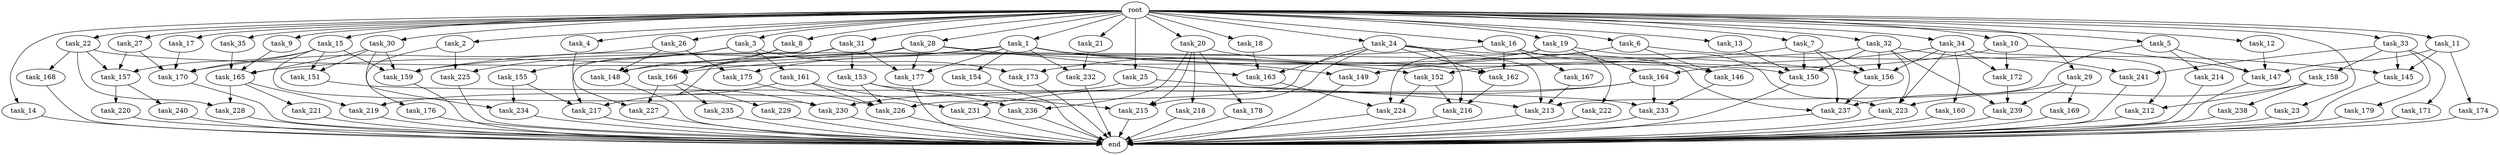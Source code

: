 digraph G {
  task_162 [size="7043746365.440001"];
  task_147 [size="16664473108.480000"];
  task_221 [size="343597383.680000"];
  task_240 [size="5497558138.880000"];
  task_15 [size="10.240000"];
  task_145 [size="15891378995.200001"];
  task_229 [size="4209067950.080000"];
  task_161 [size="4209067950.080000"];
  task_9 [size="10.240000"];
  task_163 [size="13915694039.040001"];
  task_215 [size="8418135900.160000"];
  task_4 [size="10.240000"];
  task_179 [size="8589934592.000000"];
  task_178 [size="773094113.280000"];
  task_166 [size="10479720202.240000"];
  task_13 [size="10.240000"];
  task_14 [size="10.240000"];
  task_174 [size="3092376453.120000"];
  task_32 [size="10.240000"];
  task_3 [size="10.240000"];
  task_159 [size="8504035246.080000"];
  task_5 [size="10.240000"];
  task_169 [size="8589934592.000000"];
  task_220 [size="5497558138.880000"];
  task_20 [size="10.240000"];
  task_155 [size="4209067950.080000"];
  task_213 [size="16234976378.880001"];
  task_22 [size="10.240000"];
  task_231 [size="10050223472.639999"];
  task_26 [size="10.240000"];
  task_28 [size="10.240000"];
  task_148 [size="9105330667.520000"];
  task_158 [size="8589934592.000000"];
  task_175 [size="9105330667.520000"];
  task_233 [size="11510512353.280001"];
  task_150 [size="8160437862.400001"];
  task_2 [size="10.240000"];
  task_172 [size="12799002542.080000"];
  task_7 [size="10.240000"];
  task_176 [size="773094113.280000"];
  task_25 [size="10.240000"];
  task_21 [size="10.240000"];
  task_31 [size="10.240000"];
  task_232 [size="10737418240.000000"];
  task_1 [size="10.240000"];
  task_23 [size="10.240000"];
  task_238 [size="2147483648.000000"];
  task_237 [size="24824910970.880001"];
  task_154 [size="2147483648.000000"];
  task_29 [size="10.240000"];
  task_173 [size="8418135900.160000"];
  task_236 [size="2920577761.280000"];
  task_217 [size="17008070492.160000"];
  task_24 [size="10.240000"];
  task_18 [size="10.240000"];
  task_218 [size="773094113.280000"];
  task_167 [size="773094113.280000"];
  task_226 [size="14946486190.080000"];
  task_170 [size="23965917511.680000"];
  task_157 [size="11510512353.280001"];
  task_165 [size="15290083573.760000"];
  task_230 [size="15375982919.680000"];
  task_149 [size="6356551598.080000"];
  task_19 [size="10.240000"];
  task_168 [size="3092376453.120000"];
  task_224 [size="14259291422.720001"];
  task_222 [size="773094113.280000"];
  task_177 [size="13314398617.600000"];
  task_164 [size="12799002542.080000"];
  task_16 [size="10.240000"];
  task_212 [size="10737418240.000000"];
  task_30 [size="10.240000"];
  task_17 [size="10.240000"];
  task_8 [size="10.240000"];
  task_12 [size="10.240000"];
  task_34 [size="10.240000"];
  root [size="0.000000"];
  task_216 [size="21045339750.400002"];
  task_214 [size="8589934592.000000"];
  end [size="0.000000"];
  task_152 [size="8418135900.160000"];
  task_151 [size="5583457484.800000"];
  task_156 [size="13657996001.280001"];
  task_219 [size="1717986918.400000"];
  task_27 [size="10.240000"];
  task_6 [size="10.240000"];
  task_35 [size="10.240000"];
  task_33 [size="10.240000"];
  task_241 [size="9363028705.280001"];
  task_225 [size="4982162063.360000"];
  task_239 [size="10737418240.000000"];
  task_228 [size="3435973836.800000"];
  task_234 [size="8332236554.240000"];
  task_10 [size="10.240000"];
  task_171 [size="8589934592.000000"];
  task_11 [size="10.240000"];
  task_227 [size="4552665333.760000"];
  task_153 [size="6957847019.520000"];
  task_146 [size="4982162063.360000"];
  task_223 [size="15719580303.360001"];
  task_235 [size="4209067950.080000"];
  task_160 [size="8589934592.000000"];

  task_162 -> task_216 [size="838860800.000000"];
  task_147 -> end [size="1.000000"];
  task_221 -> end [size="1.000000"];
  task_240 -> end [size="1.000000"];
  task_15 -> task_151 [size="411041792.000000"];
  task_15 -> task_157 [size="411041792.000000"];
  task_15 -> task_159 [size="411041792.000000"];
  task_15 -> task_230 [size="411041792.000000"];
  task_15 -> task_170 [size="411041792.000000"];
  task_145 -> end [size="1.000000"];
  task_229 -> end [size="1.000000"];
  task_161 -> task_231 [size="301989888.000000"];
  task_161 -> task_217 [size="301989888.000000"];
  task_161 -> task_226 [size="301989888.000000"];
  task_9 -> task_165 [size="411041792.000000"];
  task_163 -> task_224 [size="301989888.000000"];
  task_215 -> end [size="1.000000"];
  task_4 -> task_227 [size="33554432.000000"];
  task_179 -> end [size="1.000000"];
  task_178 -> end [size="1.000000"];
  task_166 -> task_235 [size="411041792.000000"];
  task_166 -> task_229 [size="411041792.000000"];
  task_166 -> task_227 [size="411041792.000000"];
  task_13 -> task_150 [size="209715200.000000"];
  task_14 -> end [size="1.000000"];
  task_174 -> end [size="1.000000"];
  task_32 -> task_239 [size="75497472.000000"];
  task_32 -> task_156 [size="75497472.000000"];
  task_32 -> task_148 [size="75497472.000000"];
  task_32 -> task_223 [size="75497472.000000"];
  task_32 -> task_150 [size="75497472.000000"];
  task_32 -> task_241 [size="75497472.000000"];
  task_3 -> task_155 [size="411041792.000000"];
  task_3 -> task_225 [size="411041792.000000"];
  task_3 -> task_161 [size="411041792.000000"];
  task_3 -> task_173 [size="411041792.000000"];
  task_159 -> end [size="1.000000"];
  task_5 -> task_147 [size="838860800.000000"];
  task_5 -> task_214 [size="838860800.000000"];
  task_5 -> task_213 [size="838860800.000000"];
  task_169 -> end [size="1.000000"];
  task_220 -> end [size="1.000000"];
  task_20 -> task_162 [size="75497472.000000"];
  task_20 -> task_178 [size="75497472.000000"];
  task_20 -> task_215 [size="75497472.000000"];
  task_20 -> task_218 [size="75497472.000000"];
  task_20 -> task_236 [size="75497472.000000"];
  task_155 -> task_217 [size="679477248.000000"];
  task_155 -> task_234 [size="679477248.000000"];
  task_213 -> end [size="1.000000"];
  task_22 -> task_168 [size="301989888.000000"];
  task_22 -> task_157 [size="301989888.000000"];
  task_22 -> task_228 [size="301989888.000000"];
  task_22 -> task_150 [size="301989888.000000"];
  task_231 -> end [size="1.000000"];
  task_26 -> task_175 [size="679477248.000000"];
  task_26 -> task_148 [size="679477248.000000"];
  task_26 -> task_170 [size="679477248.000000"];
  task_28 -> task_177 [size="411041792.000000"];
  task_28 -> task_230 [size="411041792.000000"];
  task_28 -> task_165 [size="411041792.000000"];
  task_28 -> task_152 [size="411041792.000000"];
  task_28 -> task_163 [size="411041792.000000"];
  task_148 -> end [size="1.000000"];
  task_158 -> task_223 [size="209715200.000000"];
  task_158 -> task_238 [size="209715200.000000"];
  task_158 -> task_212 [size="209715200.000000"];
  task_175 -> task_226 [size="411041792.000000"];
  task_233 -> end [size="1.000000"];
  task_150 -> end [size="1.000000"];
  task_2 -> task_225 [size="75497472.000000"];
  task_2 -> task_176 [size="75497472.000000"];
  task_172 -> task_239 [size="134217728.000000"];
  task_7 -> task_237 [size="209715200.000000"];
  task_7 -> task_150 [size="209715200.000000"];
  task_7 -> task_156 [size="209715200.000000"];
  task_7 -> task_166 [size="209715200.000000"];
  task_176 -> end [size="1.000000"];
  task_25 -> task_219 [size="134217728.000000"];
  task_25 -> task_213 [size="134217728.000000"];
  task_21 -> task_232 [size="838860800.000000"];
  task_31 -> task_217 [size="679477248.000000"];
  task_31 -> task_177 [size="679477248.000000"];
  task_31 -> task_153 [size="679477248.000000"];
  task_31 -> task_166 [size="679477248.000000"];
  task_232 -> end [size="1.000000"];
  task_1 -> task_232 [size="209715200.000000"];
  task_1 -> task_154 [size="209715200.000000"];
  task_1 -> task_149 [size="209715200.000000"];
  task_1 -> task_159 [size="209715200.000000"];
  task_1 -> task_177 [size="209715200.000000"];
  task_1 -> task_175 [size="209715200.000000"];
  task_1 -> task_156 [size="209715200.000000"];
  task_23 -> end [size="1.000000"];
  task_238 -> end [size="1.000000"];
  task_237 -> end [size="1.000000"];
  task_154 -> end [size="1.000000"];
  task_29 -> task_239 [size="838860800.000000"];
  task_29 -> task_169 [size="838860800.000000"];
  task_29 -> task_237 [size="838860800.000000"];
  task_173 -> end [size="1.000000"];
  task_236 -> end [size="1.000000"];
  task_217 -> end [size="1.000000"];
  task_24 -> task_162 [size="536870912.000000"];
  task_24 -> task_237 [size="536870912.000000"];
  task_24 -> task_226 [size="536870912.000000"];
  task_24 -> task_216 [size="536870912.000000"];
  task_24 -> task_215 [size="536870912.000000"];
  task_24 -> task_213 [size="536870912.000000"];
  task_24 -> task_163 [size="536870912.000000"];
  task_18 -> task_163 [size="411041792.000000"];
  task_218 -> end [size="1.000000"];
  task_167 -> task_213 [size="75497472.000000"];
  task_226 -> end [size="1.000000"];
  task_170 -> end [size="1.000000"];
  task_157 -> task_220 [size="536870912.000000"];
  task_157 -> task_240 [size="536870912.000000"];
  task_165 -> task_219 [size="33554432.000000"];
  task_165 -> task_221 [size="33554432.000000"];
  task_165 -> task_228 [size="33554432.000000"];
  task_230 -> end [size="1.000000"];
  task_149 -> end [size="1.000000"];
  task_19 -> task_223 [size="411041792.000000"];
  task_19 -> task_164 [size="411041792.000000"];
  task_19 -> task_224 [size="411041792.000000"];
  task_19 -> task_173 [size="411041792.000000"];
  task_168 -> end [size="1.000000"];
  task_224 -> end [size="1.000000"];
  task_222 -> end [size="1.000000"];
  task_177 -> end [size="1.000000"];
  task_164 -> task_231 [size="679477248.000000"];
  task_164 -> task_233 [size="679477248.000000"];
  task_164 -> task_230 [size="679477248.000000"];
  task_16 -> task_162 [size="75497472.000000"];
  task_16 -> task_167 [size="75497472.000000"];
  task_16 -> task_159 [size="75497472.000000"];
  task_16 -> task_222 [size="75497472.000000"];
  task_16 -> task_146 [size="75497472.000000"];
  task_212 -> end [size="1.000000"];
  task_30 -> task_151 [size="134217728.000000"];
  task_30 -> task_159 [size="134217728.000000"];
  task_30 -> task_165 [size="134217728.000000"];
  task_30 -> task_234 [size="134217728.000000"];
  task_17 -> task_170 [size="838860800.000000"];
  task_8 -> task_166 [size="134217728.000000"];
  task_8 -> task_148 [size="134217728.000000"];
  task_12 -> task_147 [size="75497472.000000"];
  task_34 -> task_156 [size="838860800.000000"];
  task_34 -> task_172 [size="838860800.000000"];
  task_34 -> task_212 [size="838860800.000000"];
  task_34 -> task_223 [size="838860800.000000"];
  task_34 -> task_164 [size="838860800.000000"];
  task_34 -> task_160 [size="838860800.000000"];
  root -> task_26 [size="1.000000"];
  root -> task_8 [size="1.000000"];
  root -> task_34 [size="1.000000"];
  root -> task_28 [size="1.000000"];
  root -> task_15 [size="1.000000"];
  root -> task_29 [size="1.000000"];
  root -> task_17 [size="1.000000"];
  root -> task_9 [size="1.000000"];
  root -> task_6 [size="1.000000"];
  root -> task_2 [size="1.000000"];
  root -> task_10 [size="1.000000"];
  root -> task_27 [size="1.000000"];
  root -> task_7 [size="1.000000"];
  root -> task_4 [size="1.000000"];
  root -> task_24 [size="1.000000"];
  root -> task_25 [size="1.000000"];
  root -> task_18 [size="1.000000"];
  root -> task_20 [size="1.000000"];
  root -> task_35 [size="1.000000"];
  root -> task_13 [size="1.000000"];
  root -> task_31 [size="1.000000"];
  root -> task_14 [size="1.000000"];
  root -> task_1 [size="1.000000"];
  root -> task_23 [size="1.000000"];
  root -> task_11 [size="1.000000"];
  root -> task_3 [size="1.000000"];
  root -> task_32 [size="1.000000"];
  root -> task_5 [size="1.000000"];
  root -> task_12 [size="1.000000"];
  root -> task_22 [size="1.000000"];
  root -> task_19 [size="1.000000"];
  root -> task_33 [size="1.000000"];
  root -> task_21 [size="1.000000"];
  root -> task_16 [size="1.000000"];
  root -> task_30 [size="1.000000"];
  task_216 -> end [size="1.000000"];
  task_214 -> end [size="1.000000"];
  task_152 -> task_216 [size="679477248.000000"];
  task_152 -> task_224 [size="679477248.000000"];
  task_151 -> task_233 [size="33554432.000000"];
  task_156 -> task_237 [size="838860800.000000"];
  task_219 -> end [size="1.000000"];
  task_27 -> task_157 [size="411041792.000000"];
  task_27 -> task_170 [size="411041792.000000"];
  task_6 -> task_145 [size="411041792.000000"];
  task_6 -> task_149 [size="411041792.000000"];
  task_6 -> task_146 [size="411041792.000000"];
  task_35 -> task_165 [size="536870912.000000"];
  task_33 -> task_158 [size="838860800.000000"];
  task_33 -> task_179 [size="838860800.000000"];
  task_33 -> task_145 [size="838860800.000000"];
  task_33 -> task_171 [size="838860800.000000"];
  task_33 -> task_241 [size="838860800.000000"];
  task_241 -> end [size="1.000000"];
  task_225 -> end [size="1.000000"];
  task_239 -> end [size="1.000000"];
  task_228 -> end [size="1.000000"];
  task_234 -> end [size="1.000000"];
  task_10 -> task_147 [size="411041792.000000"];
  task_10 -> task_172 [size="411041792.000000"];
  task_10 -> task_152 [size="411041792.000000"];
  task_171 -> end [size="1.000000"];
  task_11 -> task_145 [size="301989888.000000"];
  task_11 -> task_147 [size="301989888.000000"];
  task_11 -> task_174 [size="301989888.000000"];
  task_227 -> end [size="1.000000"];
  task_153 -> task_236 [size="209715200.000000"];
  task_153 -> task_215 [size="209715200.000000"];
  task_153 -> task_226 [size="209715200.000000"];
  task_146 -> task_233 [size="411041792.000000"];
  task_223 -> end [size="1.000000"];
  task_235 -> end [size="1.000000"];
  task_160 -> end [size="1.000000"];
}
